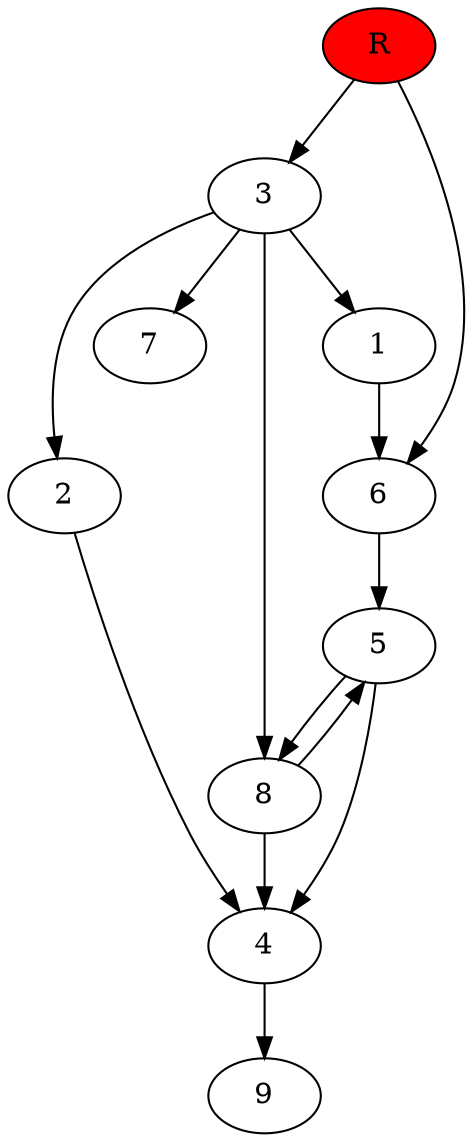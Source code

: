 digraph prb52599 {
	1
	2
	3
	4
	5
	6
	7
	8
	R [fillcolor="#ff0000" style=filled]
	1 -> 6
	2 -> 4
	3 -> 1
	3 -> 2
	3 -> 7
	3 -> 8
	4 -> 9
	5 -> 4
	5 -> 8
	6 -> 5
	8 -> 4
	8 -> 5
	R -> 3
	R -> 6
}
